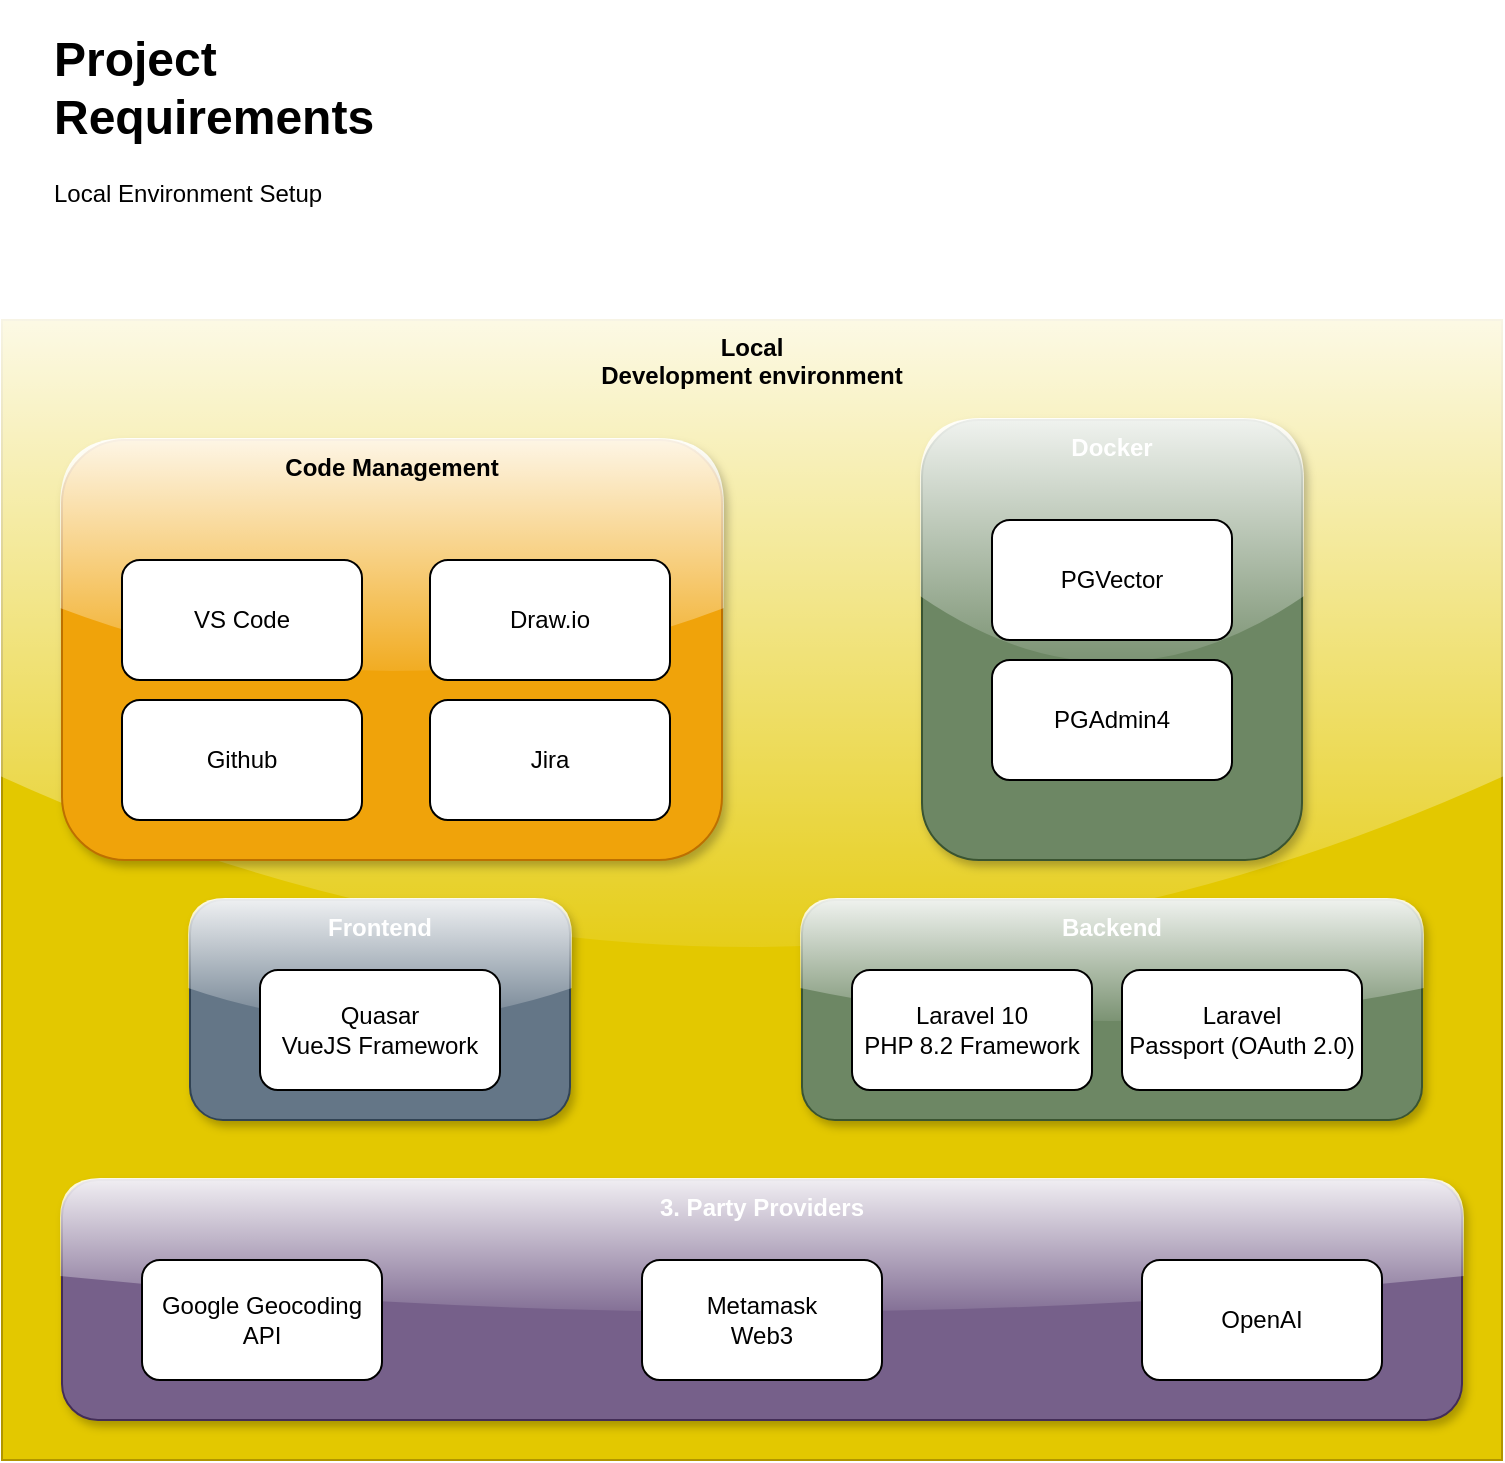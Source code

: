 <mxfile version="22.1.15" type="device" pages="4">
  <diagram id="FH8q9B2xCXycQiPsqi_r" name="Requirements">
    <mxGraphModel dx="2049" dy="1243" grid="1" gridSize="10" guides="1" tooltips="1" connect="1" arrows="1" fold="1" page="1" pageScale="1" pageWidth="827" pageHeight="1169" math="0" shadow="0">
      <root>
        <mxCell id="0" />
        <mxCell id="1" parent="0" />
        <mxCell id="bmIrtmyAlZym6uhsjd3K-1" value="Local&lt;br&gt;Development environment" style="rounded=0;whiteSpace=wrap;html=1;fontStyle=1;verticalAlign=top;fillColor=#e3c800;fontColor=#000000;strokeColor=#B09500;glass=1;" vertex="1" parent="1">
          <mxGeometry x="39" y="180" width="750" height="570" as="geometry" />
        </mxCell>
        <mxCell id="x_fH2iMenqRodoKAIqNX-1" value="Docker" style="rounded=1;whiteSpace=wrap;html=1;verticalAlign=top;fontStyle=1;fillColor=#6d8764;strokeColor=#3A5431;fontColor=#ffffff;glass=1;shadow=1;" vertex="1" parent="1">
          <mxGeometry x="499" y="230" width="190" height="220" as="geometry" />
        </mxCell>
        <mxCell id="x_fH2iMenqRodoKAIqNX-3" value="PGVector" style="rounded=1;whiteSpace=wrap;html=1;" vertex="1" parent="1">
          <mxGeometry x="534" y="280" width="120" height="60" as="geometry" />
        </mxCell>
        <mxCell id="x_fH2iMenqRodoKAIqNX-4" value="PGAdmin4" style="rounded=1;whiteSpace=wrap;html=1;" vertex="1" parent="1">
          <mxGeometry x="534" y="350" width="120" height="60" as="geometry" />
        </mxCell>
        <mxCell id="x_fH2iMenqRodoKAIqNX-6" value="Frontend" style="rounded=1;whiteSpace=wrap;html=1;verticalAlign=top;fontStyle=1;fillColor=#647687;fontColor=#ffffff;strokeColor=#314354;glass=1;shadow=1;" vertex="1" parent="1">
          <mxGeometry x="133" y="470" width="190" height="110" as="geometry" />
        </mxCell>
        <mxCell id="x_fH2iMenqRodoKAIqNX-5" value="Quasar&lt;br&gt;VueJS Framework" style="rounded=1;whiteSpace=wrap;html=1;" vertex="1" parent="1">
          <mxGeometry x="168" y="505" width="120" height="60" as="geometry" />
        </mxCell>
        <mxCell id="x_fH2iMenqRodoKAIqNX-8" value="Backend" style="rounded=1;whiteSpace=wrap;html=1;verticalAlign=top;fontStyle=1;fillColor=#6d8764;fontColor=#ffffff;strokeColor=#3A5431;glass=1;shadow=1;" vertex="1" parent="1">
          <mxGeometry x="439" y="470" width="310" height="110" as="geometry" />
        </mxCell>
        <mxCell id="x_fH2iMenqRodoKAIqNX-9" value="Laravel 10&lt;br&gt;PHP 8.2 Framework" style="rounded=1;whiteSpace=wrap;html=1;" vertex="1" parent="1">
          <mxGeometry x="464" y="505" width="120" height="60" as="geometry" />
        </mxCell>
        <mxCell id="x_fH2iMenqRodoKAIqNX-12" value="3. Party Providers" style="rounded=1;whiteSpace=wrap;html=1;verticalAlign=top;fontStyle=1;fillColor=#76608a;fontColor=#ffffff;strokeColor=#432D57;glass=1;shadow=1;" vertex="1" parent="1">
          <mxGeometry x="69" y="610" width="700" height="120" as="geometry" />
        </mxCell>
        <mxCell id="x_fH2iMenqRodoKAIqNX-13" value="Google Geocoding&lt;br&gt;API" style="rounded=1;whiteSpace=wrap;html=1;" vertex="1" parent="1">
          <mxGeometry x="109" y="650" width="120" height="60" as="geometry" />
        </mxCell>
        <mxCell id="x_fH2iMenqRodoKAIqNX-14" value="Metamask&lt;br&gt;Web3" style="rounded=1;whiteSpace=wrap;html=1;" vertex="1" parent="1">
          <mxGeometry x="359" y="650" width="120" height="60" as="geometry" />
        </mxCell>
        <mxCell id="x_fH2iMenqRodoKAIqNX-16" value="Laravel&lt;br&gt;Passport (OAuth 2.0)" style="rounded=1;whiteSpace=wrap;html=1;" vertex="1" parent="1">
          <mxGeometry x="599" y="505" width="120" height="60" as="geometry" />
        </mxCell>
        <mxCell id="x_fH2iMenqRodoKAIqNX-17" value="OpenAI" style="rounded=1;whiteSpace=wrap;html=1;" vertex="1" parent="1">
          <mxGeometry x="609" y="650" width="120" height="60" as="geometry" />
        </mxCell>
        <mxCell id="x_fH2iMenqRodoKAIqNX-18" value="&lt;h1&gt;Project Requirements&lt;/h1&gt;&lt;p&gt;Local Environment Setup&lt;/p&gt;" style="text;html=1;strokeColor=none;fillColor=none;spacing=5;spacingTop=-20;whiteSpace=wrap;overflow=hidden;rounded=0;" vertex="1" parent="1">
          <mxGeometry x="60" y="30" width="190" height="120" as="geometry" />
        </mxCell>
        <mxCell id="x_fH2iMenqRodoKAIqNX-20" value="Code Management" style="rounded=1;whiteSpace=wrap;html=1;verticalAlign=top;fontStyle=1;fillColor=#f0a30a;strokeColor=#BD7000;fontColor=#000000;glass=1;shadow=1;" vertex="1" parent="1">
          <mxGeometry x="69" y="240" width="330" height="210" as="geometry" />
        </mxCell>
        <mxCell id="bmIrtmyAlZym6uhsjd3K-2" value="VS Code" style="rounded=1;whiteSpace=wrap;html=1;" vertex="1" parent="1">
          <mxGeometry x="99" y="300" width="120" height="60" as="geometry" />
        </mxCell>
        <mxCell id="x_fH2iMenqRodoKAIqNX-2" value="Draw.io" style="rounded=1;whiteSpace=wrap;html=1;" vertex="1" parent="1">
          <mxGeometry x="253" y="300" width="120" height="60" as="geometry" />
        </mxCell>
        <mxCell id="x_fH2iMenqRodoKAIqNX-7" value="Github" style="rounded=1;whiteSpace=wrap;html=1;" vertex="1" parent="1">
          <mxGeometry x="99" y="370" width="120" height="60" as="geometry" />
        </mxCell>
        <mxCell id="x_fH2iMenqRodoKAIqNX-21" value="Jira" style="rounded=1;whiteSpace=wrap;html=1;" vertex="1" parent="1">
          <mxGeometry x="253" y="370" width="120" height="60" as="geometry" />
        </mxCell>
      </root>
    </mxGraphModel>
  </diagram>
  <diagram id="uf74gNaK_tdbqZ75V360" name="Projectapproach">
    <mxGraphModel dx="607" dy="2039" grid="1" gridSize="10" guides="1" tooltips="1" connect="1" arrows="1" fold="1" page="1" pageScale="1" pageWidth="827" pageHeight="1169" math="0" shadow="0">
      <root>
        <mxCell id="0" />
        <mxCell id="1" parent="0" />
        <mxCell id="Tg39WZ4YlEN6WYky15CH-23" style="edgeStyle=orthogonalEdgeStyle;rounded=0;orthogonalLoop=1;jettySize=auto;html=1;entryX=0.5;entryY=0;entryDx=0;entryDy=0;startArrow=classic;startFill=1;dashed=1;" parent="1" source="Tg39WZ4YlEN6WYky15CH-17" target="Tg39WZ4YlEN6WYky15CH-22" edge="1">
          <mxGeometry relative="1" as="geometry" />
        </mxCell>
        <mxCell id="Tg39WZ4YlEN6WYky15CH-26" value="RestAPI&lt;br&gt;Backend Request" style="edgeLabel;html=1;align=center;verticalAlign=middle;resizable=0;points=[];" parent="Tg39WZ4YlEN6WYky15CH-23" vertex="1" connectable="0">
          <mxGeometry x="-0.015" y="-2" relative="1" as="geometry">
            <mxPoint x="9" y="2" as="offset" />
          </mxGeometry>
        </mxCell>
        <mxCell id="Tg39WZ4YlEN6WYky15CH-17" value="&lt;b&gt;Backend&lt;/b&gt;&lt;br&gt;Serverside" style="rounded=1;whiteSpace=wrap;html=1;fillColor=#b0e3e6;strokeColor=#0e8088;glass=1;shadow=1;" parent="1" vertex="1">
          <mxGeometry x="1238" y="-750" width="390" height="320" as="geometry" />
        </mxCell>
        <mxCell id="Tg39WZ4YlEN6WYky15CH-15" value="&lt;h1&gt;Projectapproach&lt;/h1&gt;&lt;p&gt;We only work with RestAPI - Interfaces, for scalable Application development. We priorize Client-Side-Rendering over Server-Side-Rendering to provide better performance.&lt;/p&gt;" style="text;html=1;strokeColor=none;fillColor=none;spacing=5;spacingTop=-20;whiteSpace=wrap;overflow=hidden;rounded=0;" parent="1" vertex="1">
          <mxGeometry x="886" y="-760" width="240" height="150" as="geometry" />
        </mxCell>
        <mxCell id="Tg39WZ4YlEN6WYky15CH-19" style="edgeStyle=orthogonalEdgeStyle;rounded=0;orthogonalLoop=1;jettySize=auto;html=1;entryX=0.5;entryY=1;entryDx=0;entryDy=0;startArrow=classic;startFill=1;" parent="1" source="Tg39WZ4YlEN6WYky15CH-18" target="Tg39WZ4YlEN6WYky15CH-17" edge="1">
          <mxGeometry relative="1" as="geometry" />
        </mxCell>
        <mxCell id="Tg39WZ4YlEN6WYky15CH-20" value="RestAPI" style="edgeLabel;html=1;align=center;verticalAlign=middle;resizable=0;points=[];" parent="Tg39WZ4YlEN6WYky15CH-19" vertex="1" connectable="0">
          <mxGeometry x="0.005" y="1" relative="1" as="geometry">
            <mxPoint as="offset" />
          </mxGeometry>
        </mxCell>
        <mxCell id="Tg39WZ4YlEN6WYky15CH-24" style="edgeStyle=orthogonalEdgeStyle;rounded=0;orthogonalLoop=1;jettySize=auto;html=1;entryX=0.5;entryY=1;entryDx=0;entryDy=0;strokeColor=none;startArrow=classic;startFill=1;" parent="1" source="Tg39WZ4YlEN6WYky15CH-18" target="Tg39WZ4YlEN6WYky15CH-22" edge="1">
          <mxGeometry relative="1" as="geometry" />
        </mxCell>
        <mxCell id="Tg39WZ4YlEN6WYky15CH-25" style="edgeStyle=orthogonalEdgeStyle;rounded=0;orthogonalLoop=1;jettySize=auto;html=1;entryX=0.5;entryY=1;entryDx=0;entryDy=0;startArrow=classic;startFill=1;dashed=1;" parent="1" source="Tg39WZ4YlEN6WYky15CH-18" target="Tg39WZ4YlEN6WYky15CH-22" edge="1">
          <mxGeometry relative="1" as="geometry" />
        </mxCell>
        <mxCell id="Tg39WZ4YlEN6WYky15CH-27" value="RestAPI&lt;br&gt;Frontend Request" style="edgeLabel;html=1;align=center;verticalAlign=middle;resizable=0;points=[];" parent="Tg39WZ4YlEN6WYky15CH-25" vertex="1" connectable="0">
          <mxGeometry x="-0.004" y="-1" relative="1" as="geometry">
            <mxPoint as="offset" />
          </mxGeometry>
        </mxCell>
        <mxCell id="Tg39WZ4YlEN6WYky15CH-18" value="&lt;b&gt;Frontend&lt;/b&gt;&lt;br&gt;Clientside" style="rounded=1;whiteSpace=wrap;html=1;fillColor=#b1ddf0;strokeColor=#10739e;glass=1;shadow=1;" parent="1" vertex="1">
          <mxGeometry x="1238" y="-330" width="390" height="310" as="geometry" />
        </mxCell>
        <mxCell id="Tg39WZ4YlEN6WYky15CH-22" value="&lt;b&gt;3. Party Services&lt;/b&gt;" style="rounded=1;whiteSpace=wrap;html=1;fillColor=#bac8d3;strokeColor=#23445d;glass=1;shadow=1;" parent="1" vertex="1">
          <mxGeometry x="854" y="-440" width="325" height="125" as="geometry" />
        </mxCell>
        <mxCell id="tpW7jv3If9mDhkPlryUB-5" value="Backend&lt;br&gt;(MVC-Model, Middelware, Confic, etc.)" style="shape=step;perimeter=stepPerimeter;whiteSpace=wrap;html=1;fixedSize=1;rounded=1;shadow=1;fontStyle=1;fillColor=#b0e3e6;strokeColor=#0e8088;" parent="1" vertex="1">
          <mxGeometry x="905" y="-1000" width="350" height="80" as="geometry" />
        </mxCell>
        <mxCell id="tpW7jv3If9mDhkPlryUB-6" value="Frontend&lt;br&gt;(Accessmanagement, Responsehandling, Config, etc.)" style="shape=step;perimeter=stepPerimeter;whiteSpace=wrap;html=1;fixedSize=1;rounded=1;shadow=1;fontStyle=1;fillColor=#b1ddf0;strokeColor=#10739e;" parent="1" vertex="1">
          <mxGeometry x="1254" y="-1000" width="341" height="80" as="geometry" />
        </mxCell>
        <mxCell id="tpW7jv3If9mDhkPlryUB-7" value="Documentations" style="shape=step;perimeter=stepPerimeter;whiteSpace=wrap;html=1;fixedSize=1;rounded=1;shadow=1;sketch=1;curveFitting=1;jiggle=2;fontStyle=1;fillColor=#fad9d5;strokeColor=#ae4132;" parent="1" vertex="1">
          <mxGeometry x="905" y="-910" width="350" height="80" as="geometry" />
        </mxCell>
        <mxCell id="tpW7jv3If9mDhkPlryUB-8" value="Root-Folder" style="shape=step;perimeter=stepPerimeter;whiteSpace=wrap;html=1;fixedSize=1;rounded=1;shadow=1;fontStyle=1;fillColor=#d0cee2;strokeColor=#56517e;" parent="1" vertex="1">
          <mxGeometry x="905" y="-1070" width="690" height="60" as="geometry" />
        </mxCell>
        <mxCell id="tpW7jv3If9mDhkPlryUB-9" value="Rootfiles" style="shape=step;perimeter=stepPerimeter;whiteSpace=wrap;html=1;fixedSize=1;rounded=1;shadow=1;sketch=1;curveFitting=1;jiggle=2;fontStyle=1;fillColor=#fad7ac;strokeColor=#b46504;" parent="1" vertex="1">
          <mxGeometry x="1254" y="-910" width="341" height="80" as="geometry" />
        </mxCell>
        <mxCell id="tpW7jv3If9mDhkPlryUB-10" value="&lt;h1&gt;Git-Repo: Folderstructure&lt;/h1&gt;" style="text;html=1;strokeColor=none;fillColor=none;spacing=5;spacingTop=-20;whiteSpace=wrap;overflow=hidden;rounded=0;" parent="1" vertex="1">
          <mxGeometry x="885" y="-1140" width="360" height="50" as="geometry" />
        </mxCell>
        <mxCell id="tpW7jv3If9mDhkPlryUB-11" value="Accessmanagemenr" style="rounded=1;whiteSpace=wrap;html=1;verticalAlign=top;fillColor=none;sketch=1;curveFitting=1;jiggle=2;shadow=1;fontStyle=1" parent="1" vertex="1">
          <mxGeometry x="1268" y="-300" width="330" height="97.5" as="geometry" />
        </mxCell>
        <mxCell id="tpW7jv3If9mDhkPlryUB-2" value="Public" style="shape=step;perimeter=stepPerimeter;whiteSpace=wrap;html=1;fixedSize=1;" parent="1" vertex="1">
          <mxGeometry x="1287" y="-272.5" width="110" height="60" as="geometry" />
        </mxCell>
        <mxCell id="tpW7jv3If9mDhkPlryUB-3" value="User" style="shape=step;perimeter=stepPerimeter;whiteSpace=wrap;html=1;fixedSize=1;" parent="1" vertex="1">
          <mxGeometry x="1387" y="-272.5" width="110" height="60" as="geometry" />
        </mxCell>
        <mxCell id="tpW7jv3If9mDhkPlryUB-4" value="Admin" style="shape=step;perimeter=stepPerimeter;whiteSpace=wrap;html=1;fixedSize=1;" parent="1" vertex="1">
          <mxGeometry x="1487" y="-272.5" width="100" height="60" as="geometry" />
        </mxCell>
        <mxCell id="tpW7jv3If9mDhkPlryUB-12" value="Vue 3 / Quasar&lt;br style=&quot;border-color: var(--border-color); font-size: 13px;&quot;&gt;&lt;span style=&quot;font-size: 13px;&quot;&gt;Framework&lt;/span&gt;" style="shape=cube;whiteSpace=wrap;html=1;boundedLbl=1;backgroundOutline=1;darkOpacity=0.05;darkOpacity2=0.1;" parent="1" vertex="1">
          <mxGeometry x="1373" y="-120" width="120" height="80" as="geometry" />
        </mxCell>
        <mxCell id="tpW7jv3If9mDhkPlryUB-17" value="Accessmanagemenr" style="rounded=1;whiteSpace=wrap;html=1;verticalAlign=top;fillColor=none;sketch=1;curveFitting=1;jiggle=2;shadow=1;fontStyle=1" parent="1" vertex="1">
          <mxGeometry x="1268" y="-550" width="330" height="97.5" as="geometry" />
        </mxCell>
        <mxCell id="tpW7jv3If9mDhkPlryUB-18" value="Public" style="shape=step;perimeter=stepPerimeter;whiteSpace=wrap;html=1;fixedSize=1;" parent="1" vertex="1">
          <mxGeometry x="1287" y="-522.5" width="110" height="60" as="geometry" />
        </mxCell>
        <mxCell id="tpW7jv3If9mDhkPlryUB-19" value="User" style="shape=step;perimeter=stepPerimeter;whiteSpace=wrap;html=1;fixedSize=1;" parent="1" vertex="1">
          <mxGeometry x="1387" y="-522.5" width="110" height="60" as="geometry" />
        </mxCell>
        <mxCell id="tpW7jv3If9mDhkPlryUB-20" value="Admin" style="shape=step;perimeter=stepPerimeter;whiteSpace=wrap;html=1;fixedSize=1;" parent="1" vertex="1">
          <mxGeometry x="1487" y="-522.5" width="100" height="60" as="geometry" />
        </mxCell>
        <mxCell id="tpW7jv3If9mDhkPlryUB-21" value="Laravel 10&lt;br style=&quot;border-color: var(--border-color); font-size: 13px;&quot;&gt;&lt;span style=&quot;font-size: 13px;&quot;&gt;(php 8.2)&lt;/span&gt;" style="shape=cube;whiteSpace=wrap;html=1;boundedLbl=1;backgroundOutline=1;darkOpacity=0.05;darkOpacity2=0.1;" parent="1" vertex="1">
          <mxGeometry x="1286.5" y="-705" width="120" height="80" as="geometry" />
        </mxCell>
        <mxCell id="tpW7jv3If9mDhkPlryUB-22" value="Database&lt;br style=&quot;border-color: var(--border-color); font-size: 13px;&quot;&gt;&lt;span style=&quot;font-size: 13px;&quot;&gt;PGVector&lt;/span&gt;" style="shape=cube;whiteSpace=wrap;html=1;boundedLbl=1;backgroundOutline=1;darkOpacity=0.05;darkOpacity2=0.1;" parent="1" vertex="1">
          <mxGeometry x="1477.5" y="-705" width="120" height="80" as="geometry" />
        </mxCell>
        <mxCell id="tpW7jv3If9mDhkPlryUB-23" style="edgeStyle=orthogonalEdgeStyle;rounded=0;orthogonalLoop=1;jettySize=auto;html=1;entryX=0;entryY=0;entryDx=0;entryDy=30;entryPerimeter=0;startArrow=classic;startFill=1;" parent="1" source="tpW7jv3If9mDhkPlryUB-21" target="tpW7jv3If9mDhkPlryUB-22" edge="1">
          <mxGeometry relative="1" as="geometry" />
        </mxCell>
      </root>
    </mxGraphModel>
  </diagram>
  <diagram name="Projectsetup" id="TGDNc4WADawrQPTaSJyK">
    <mxGraphModel dx="1434" dy="870" grid="1" gridSize="10" guides="1" tooltips="1" connect="1" arrows="1" fold="1" page="1" pageScale="1" pageWidth="827" pageHeight="1169" math="0" shadow="0">
      <root>
        <mxCell id="0" />
        <mxCell id="1" parent="0" />
        <mxCell id="7OKN_g6K1Okwr2jMo622-1" value="&lt;b&gt;Frontend - Vue / Quasar Framework&lt;/b&gt;" style="rounded=0;whiteSpace=wrap;html=1;verticalAlign=top;spacing=7;fillColor=#1ba1e2;strokeColor=#006EAF;fontColor=#ffffff;connectable=0;" parent="1" vertex="1">
          <mxGeometry x="240" y="210" width="700" height="900" as="geometry" />
        </mxCell>
        <mxCell id="0wEEUMUTr-7TU5VQjdjk-16" value="&lt;b&gt;Global Modules&lt;/b&gt;" style="rounded=1;whiteSpace=wrap;html=1;verticalAlign=top;spacing=10;connectable=1;sketch=1;curveFitting=1;jiggle=2;shadow=1;glass=1;fillColor=none;" parent="1" vertex="1">
          <mxGeometry x="273" y="930" width="610" height="160" as="geometry" />
        </mxCell>
        <mxCell id="0wEEUMUTr-7TU5VQjdjk-3" value="&lt;b&gt;Router&lt;/b&gt;" style="rounded=1;whiteSpace=wrap;html=1;verticalAlign=top;spacing=10;sketch=1;curveFitting=1;jiggle=2;shadow=1;glass=1;" parent="1" vertex="1">
          <mxGeometry x="283.25" y="270" width="610" height="45" as="geometry" />
        </mxCell>
        <mxCell id="pFFISRBgjYQDNrQd0_nO-4" value="&lt;h1&gt;Projectsetup&lt;/h1&gt;" style="text;html=1;strokeColor=none;fillColor=none;spacing=5;spacingTop=-20;whiteSpace=wrap;overflow=hidden;rounded=0;" parent="1" vertex="1">
          <mxGeometry x="80" y="100" width="240" height="120" as="geometry" />
        </mxCell>
        <mxCell id="7OKN_g6K1Okwr2jMo622-2" value="&lt;b&gt;Backend - Laravel 10 Framework&lt;br&gt;&lt;/b&gt;" style="rounded=0;whiteSpace=wrap;html=1;verticalAlign=top;spacing=7;fillColor=#0050ef;strokeColor=#001DBC;fontColor=#ffffff;connectable=0;" parent="1" vertex="1">
          <mxGeometry x="1250" y="210" width="970" height="840" as="geometry" />
        </mxCell>
        <mxCell id="7OKN_g6K1Okwr2jMo622-9" value="&lt;b&gt;Backend - Laravel 10&lt;/b&gt;" style="rounded=1;whiteSpace=wrap;html=1;verticalAlign=top;spacing=10;glass=1;sketch=1;curveFitting=1;jiggle=2;shadow=1;" parent="1" vertex="1">
          <mxGeometry x="1500" y="375" width="520" height="295" as="geometry" />
        </mxCell>
        <mxCell id="7OKN_g6K1Okwr2jMo622-11" value="&lt;b&gt;RestAPI&lt;/b&gt;" style="rounded=1;whiteSpace=wrap;html=1;verticalAlign=top;spacing=10;gradientColor=none;glass=1;sketch=1;curveFitting=1;jiggle=2;shadow=1;" parent="1" vertex="1">
          <mxGeometry x="1228.53" y="332.5" width="135.3" height="380" as="geometry" />
        </mxCell>
        <mxCell id="7OKN_g6K1Okwr2jMo622-13" value="Middleware" style="aspect=fixed;perimeter=ellipsePerimeter;html=1;align=center;shadow=0;dashed=0;spacingTop=3;image;image=img/lib/active_directory/key.svg;fontStyle=0" parent="1" vertex="1">
          <mxGeometry x="1265.77" y="420" width="60.81" height="45" as="geometry" />
        </mxCell>
        <mxCell id="7OKN_g6K1Okwr2jMo622-14" style="edgeStyle=orthogonalEdgeStyle;rounded=0;orthogonalLoop=1;jettySize=auto;html=1;entryX=0;entryY=0.25;entryDx=0;entryDy=0;startArrow=none;startFill=0;strokeWidth=3;fontSize=20;exitX=1;exitY=0.25;exitDx=0;exitDy=0;dashed=1;" parent="1" source="7OKN_g6K1Okwr2jMo622-18" target="7OKN_g6K1Okwr2jMo622-11" edge="1">
          <mxGeometry relative="1" as="geometry">
            <mxPoint x="890" y="520" as="sourcePoint" />
          </mxGeometry>
        </mxCell>
        <mxCell id="7OKN_g6K1Okwr2jMo622-17" value="Email Services" style="aspect=fixed;perimeter=ellipsePerimeter;html=1;align=center;shadow=0;dashed=0;spacingTop=3;image;image=img/lib/active_directory/printer.svg;fontSize=14;fontColor=#000000;" parent="1" vertex="1">
          <mxGeometry x="2030" y="250" width="95.45" height="63" as="geometry" />
        </mxCell>
        <mxCell id="7OKN_g6K1Okwr2jMo622-18" value="&lt;b&gt;Userinterface&lt;/b&gt;" style="rounded=1;whiteSpace=wrap;html=1;verticalAlign=top;spacing=10;connectable=1;sketch=1;curveFitting=1;jiggle=2;shadow=1;glass=1;" parent="1" vertex="1">
          <mxGeometry x="285" y="395" width="610" height="250" as="geometry" />
        </mxCell>
        <mxCell id="7OKN_g6K1Okwr2jMo622-19" value="Request&lt;br&gt;&lt;span style=&quot;font-size: 12px;&quot;&gt;Get, Post, Put, Delete&lt;/span&gt;" style="shape=internalStorage;whiteSpace=wrap;html=1;backgroundOutline=1;fontSize=17;align=left;verticalAlign=top;spacingTop=20;spacingLeft=25;fillColor=#b1ddf0;strokeColor=#10739e;rounded=1;glass=1;sketch=1;curveFitting=1;jiggle=2;shadow=1;" parent="1" vertex="1">
          <mxGeometry x="1010" y="315" width="160" height="80" as="geometry" />
        </mxCell>
        <mxCell id="7OKN_g6K1Okwr2jMo622-20" value="Response&lt;br&gt;&lt;font style=&quot;font-size: 12px&quot;&gt;JSON&lt;/font&gt;" style="shape=internalStorage;whiteSpace=wrap;html=1;backgroundOutline=1;fontSize=17;align=left;verticalAlign=top;spacingTop=20;spacingLeft=25;fillColor=#b1ddf0;strokeColor=#10739e;rounded=1;glass=1;sketch=1;curveFitting=1;jiggle=2;shadow=1;" parent="1" vertex="1">
          <mxGeometry x="1020" y="645" width="150" height="80" as="geometry" />
        </mxCell>
        <mxCell id="7OKN_g6K1Okwr2jMo622-21" style="edgeStyle=orthogonalEdgeStyle;rounded=0;orthogonalLoop=1;jettySize=auto;html=1;startArrow=none;startFill=0;strokeWidth=3;fontSize=20;exitX=0;exitY=0.75;exitDx=0;exitDy=0;entryX=1;entryY=0.75;entryDx=0;entryDy=0;dashed=1;" parent="1" source="7OKN_g6K1Okwr2jMo622-11" target="7OKN_g6K1Okwr2jMo622-18" edge="1">
          <mxGeometry relative="1" as="geometry">
            <mxPoint x="950.0" y="410" as="sourcePoint" />
            <mxPoint x="900" y="590" as="targetPoint" />
          </mxGeometry>
        </mxCell>
        <mxCell id="7OKN_g6K1Okwr2jMo622-25" value="userAccess" style="aspect=fixed;perimeter=ellipsePerimeter;html=1;align=center;shadow=0;dashed=0;spacingTop=3;image;image=img/lib/active_directory/database_cube.svg;fontSize=14;fontStyle=0" parent="1" vertex="1">
          <mxGeometry x="693.5" y="250" width="76.5" height="85" as="geometry" />
        </mxCell>
        <mxCell id="7OKN_g6K1Okwr2jMo622-26" value="API-Calls" style="aspect=fixed;perimeter=ellipsePerimeter;html=1;align=center;shadow=0;dashed=0;spacingTop=3;image;image=img/lib/active_directory/database_cube.svg;fontSize=14;" parent="1" vertex="1">
          <mxGeometry x="750" y="432.5" width="76.5" height="85" as="geometry" />
        </mxCell>
        <mxCell id="0wEEUMUTr-7TU5VQjdjk-2" value="" style="shape=flexArrow;endArrow=classic;html=1;rounded=0;fillColor=#dae8fc;gradientColor=#7ea6e0;strokeColor=#6c8ebf;startArrow=block;" parent="1" edge="1">
          <mxGeometry width="50" height="50" relative="1" as="geometry">
            <mxPoint x="500" y="478" as="sourcePoint" />
            <mxPoint x="720" y="478" as="targetPoint" />
          </mxGeometry>
        </mxCell>
        <mxCell id="0wEEUMUTr-7TU5VQjdjk-4" style="edgeStyle=orthogonalEdgeStyle;rounded=0;orthogonalLoop=1;jettySize=auto;html=1;startArrow=none;startFill=0;strokeColor=#FFFFFF;strokeWidth=5;" parent="1" edge="1">
          <mxGeometry relative="1" as="geometry">
            <mxPoint x="589.5" y="375" as="targetPoint" />
            <mxPoint x="589.5" y="335" as="sourcePoint" />
          </mxGeometry>
        </mxCell>
        <mxCell id="0wEEUMUTr-7TU5VQjdjk-6" value="responseHandling" style="aspect=fixed;perimeter=ellipsePerimeter;html=1;align=center;shadow=0;dashed=0;spacingTop=3;image;image=img/lib/active_directory/database_cube.svg;fontSize=14;" parent="1" vertex="1">
          <mxGeometry x="580" y="508" width="76.5" height="85" as="geometry" />
        </mxCell>
        <mxCell id="7OKN_g6K1Okwr2jMo622-16" value="VUE-Pages" style="aspect=fixed;perimeter=ellipsePerimeter;html=1;align=center;shadow=0;dashed=0;spacingTop=3;image;image=img/lib/active_directory/tablet_pc.svg;fontSize=15;" parent="1" vertex="1">
          <mxGeometry x="360" y="415" width="87.6" height="120" as="geometry" />
        </mxCell>
        <mxCell id="0wEEUMUTr-7TU5VQjdjk-7" value="&lt;span style=&quot;background-color: rgb(255, 255, 255);&quot;&gt;Pinia Store&lt;/span&gt;" style="outlineConnect=0;dashed=0;verticalLabelPosition=bottom;verticalAlign=top;align=center;html=1;shape=mxgraph.aws3.bucket_with_objects;fillColor=#dae8fc;strokeColor=#6c8ebf;gradientColor=#7ea6e0;shadow=1;" parent="1" vertex="1">
          <mxGeometry x="743" y="819" width="72" height="71" as="geometry" />
        </mxCell>
        <mxCell id="0wEEUMUTr-7TU5VQjdjk-8" value="&lt;span style=&quot;background-color: rgb(255, 255, 255);&quot;&gt;Cookie-Consent&lt;/span&gt;" style="outlineConnect=0;dashed=0;verticalLabelPosition=bottom;verticalAlign=top;align=center;html=1;shape=mxgraph.aws3.bucket_with_objects;fillColor=#dae8fc;strokeColor=#6c8ebf;gradientColor=#7ea6e0;shadow=1;" parent="1" vertex="1">
          <mxGeometry x="542" y="980" width="72" height="71" as="geometry" />
        </mxCell>
        <mxCell id="0wEEUMUTr-7TU5VQjdjk-9" value="&lt;span style=&quot;background-color: rgb(255, 255, 255);&quot;&gt;Quasar Boot&lt;/span&gt;" style="outlineConnect=0;dashed=0;verticalLabelPosition=bottom;verticalAlign=top;align=center;html=1;shape=mxgraph.aws3.bucket_with_objects;fillColor=#dae8fc;strokeColor=#6c8ebf;gradientColor=#7ea6e0;shadow=1;" parent="1" vertex="1">
          <mxGeometry x="617.25" y="819" width="72" height="71" as="geometry" />
        </mxCell>
        <mxCell id="0wEEUMUTr-7TU5VQjdjk-10" value="&lt;span style=&quot;background-color: rgb(255, 255, 255);&quot;&gt;Globals&lt;/span&gt;" style="outlineConnect=0;dashed=0;verticalLabelPosition=bottom;verticalAlign=top;align=center;html=1;shape=mxgraph.aws3.bucket_with_objects;fillColor=#dae8fc;strokeColor=#6c8ebf;gradientColor=#7ea6e0;shadow=1;" parent="1" vertex="1">
          <mxGeometry x="739" y="980" width="72" height="71" as="geometry" />
        </mxCell>
        <mxCell id="0wEEUMUTr-7TU5VQjdjk-11" value="&lt;span style=&quot;background-color: rgb(255, 255, 255);&quot;&gt;Layout / Components&lt;/span&gt;" style="outlineConnect=0;dashed=0;verticalLabelPosition=bottom;verticalAlign=top;align=center;html=1;shape=mxgraph.aws3.bucket_with_objects;fillColor=#dae8fc;strokeColor=#6c8ebf;gradientColor=#7ea6e0;shadow=1;" parent="1" vertex="1">
          <mxGeometry x="437" y="700" width="72" height="71" as="geometry" />
        </mxCell>
        <mxCell id="0wEEUMUTr-7TU5VQjdjk-12" value="&lt;span style=&quot;background-color: rgb(255, 255, 255);&quot;&gt;APIs&lt;/span&gt;" style="outlineConnect=0;dashed=0;verticalLabelPosition=bottom;verticalAlign=top;align=center;html=1;shape=mxgraph.aws3.bucket_with_objects;fillColor=#dae8fc;strokeColor=#6c8ebf;gradientColor=#7ea6e0;shadow=1;" parent="1" vertex="1">
          <mxGeometry x="554" y="700" width="72" height="71" as="geometry" />
        </mxCell>
        <mxCell id="0wEEUMUTr-7TU5VQjdjk-13" value="&lt;span style=&quot;background-color: rgb(255, 255, 255);&quot;&gt;Responsehandling&lt;/span&gt;" style="outlineConnect=0;dashed=0;verticalLabelPosition=bottom;verticalAlign=top;align=center;html=1;shape=mxgraph.aws3.bucket_with_objects;fillColor=#dae8fc;strokeColor=#6c8ebf;gradientColor=#7ea6e0;shadow=1;" parent="1" vertex="1">
          <mxGeometry x="351" y="980" width="72" height="71" as="geometry" />
        </mxCell>
        <mxCell id="0wEEUMUTr-7TU5VQjdjk-14" value="&lt;span style=&quot;background-color: rgb(255, 255, 255);&quot;&gt;Root-Files&lt;/span&gt;" style="outlineConnect=0;dashed=0;verticalLabelPosition=bottom;verticalAlign=top;align=center;html=1;shape=mxgraph.aws3.bucket_with_objects;fillColor=#dae8fc;strokeColor=#6c8ebf;gradientColor=#7ea6e0;shadow=1;" parent="1" vertex="1">
          <mxGeometry x="365" y="815.5" width="72" height="71" as="geometry" />
        </mxCell>
        <mxCell id="0wEEUMUTr-7TU5VQjdjk-15" value="&lt;span style=&quot;background-color: rgb(255, 255, 255);&quot;&gt;Pages&lt;/span&gt;" style="outlineConnect=0;dashed=0;verticalLabelPosition=bottom;verticalAlign=top;align=center;html=1;shape=mxgraph.aws3.bucket_with_objects;fillColor=#dae8fc;strokeColor=#6c8ebf;gradientColor=#7ea6e0;shadow=1;" parent="1" vertex="1">
          <mxGeometry x="678" y="700" width="72" height="71" as="geometry" />
        </mxCell>
        <mxCell id="0wEEUMUTr-7TU5VQjdjk-17" value="Controller" style="aspect=fixed;perimeter=ellipsePerimeter;html=1;align=center;shadow=0;dashed=0;spacingTop=3;image;image=img/lib/active_directory/database_cube.svg;fontSize=14;" parent="1" vertex="1">
          <mxGeometry x="1540" y="456.75" width="76.5" height="85" as="geometry" />
        </mxCell>
        <mxCell id="0wEEUMUTr-7TU5VQjdjk-18" value="" style="shape=flexArrow;endArrow=classic;html=1;rounded=0;fillColor=#dae8fc;gradientColor=#7ea6e0;strokeColor=#6c8ebf;startArrow=block;" parent="1" edge="1">
          <mxGeometry width="50" height="50" relative="1" as="geometry">
            <mxPoint x="1630" y="498.66" as="sourcePoint" />
            <mxPoint x="1850" y="498.66" as="targetPoint" />
          </mxGeometry>
        </mxCell>
        <mxCell id="0wEEUMUTr-7TU5VQjdjk-19" style="edgeStyle=orthogonalEdgeStyle;rounded=0;orthogonalLoop=1;jettySize=auto;html=1;startArrow=classic;startFill=1;strokeColor=#FFFFFF;strokeWidth=5;" parent="1" edge="1">
          <mxGeometry relative="1" as="geometry">
            <mxPoint x="1480" y="522" as="targetPoint" />
            <mxPoint x="1380" y="522" as="sourcePoint" />
            <Array as="points">
              <mxPoint x="1420" y="522" />
              <mxPoint x="1420" y="522" />
            </Array>
          </mxGeometry>
        </mxCell>
        <mxCell id="7OKN_g6K1Okwr2jMo622-5" value="Model" style="aspect=fixed;perimeter=ellipsePerimeter;html=1;align=center;shadow=0;dashed=0;spacingTop=3;image;image=img/lib/active_directory/databases.svg;" parent="1" vertex="1">
          <mxGeometry x="1870" y="449.25" width="102.04" height="100" as="geometry" />
        </mxCell>
        <mxCell id="0wEEUMUTr-7TU5VQjdjk-22" value="&lt;span style=&quot;background-color: rgb(255, 255, 255);&quot;&gt;Config&lt;br&gt;(Cors, Session, Mail, &lt;br&gt;filesystem, etc.)&amp;nbsp;&lt;br&gt;&lt;/span&gt;" style="outlineConnect=0;dashed=0;verticalLabelPosition=bottom;verticalAlign=top;align=center;html=1;shape=mxgraph.aws3.bucket_with_objects;fillColor=#dae8fc;strokeColor=#6c8ebf;gradientColor=#7ea6e0;shadow=1;" parent="1" vertex="1">
          <mxGeometry x="1468" y="890" width="72" height="71" as="geometry" />
        </mxCell>
        <mxCell id="0wEEUMUTr-7TU5VQjdjk-23" value="&lt;span style=&quot;background-color: rgb(255, 255, 255);&quot;&gt;Middelware&lt;br&gt;+ Kernel&lt;br&gt;&lt;/span&gt;" style="outlineConnect=0;dashed=0;verticalLabelPosition=bottom;verticalAlign=top;align=center;html=1;shape=mxgraph.aws3.bucket_with_objects;fillColor=#dae8fc;strokeColor=#6c8ebf;gradientColor=#7ea6e0;shadow=1;" parent="1" vertex="1">
          <mxGeometry x="2020" y="744.5" width="72" height="71" as="geometry" />
        </mxCell>
        <mxCell id="0wEEUMUTr-7TU5VQjdjk-25" value="&lt;span style=&quot;background-color: rgb(255, 255, 255);&quot;&gt;Database&lt;/span&gt;" style="outlineConnect=0;dashed=0;verticalLabelPosition=bottom;verticalAlign=top;align=center;html=1;shape=mxgraph.aws3.bucket_with_objects;fillColor=#dae8fc;strokeColor=#6c8ebf;gradientColor=#7ea6e0;shadow=1;" parent="1" vertex="1">
          <mxGeometry x="1611" y="890" width="72" height="71" as="geometry" />
        </mxCell>
        <mxCell id="0wEEUMUTr-7TU5VQjdjk-27" value="&lt;span style=&quot;background-color: rgb(255, 255, 255);&quot;&gt;Ressource/Views&lt;/span&gt;" style="outlineConnect=0;dashed=0;verticalLabelPosition=bottom;verticalAlign=top;align=center;html=1;shape=mxgraph.aws3.bucket_with_objects;fillColor=#dae8fc;strokeColor=#6c8ebf;gradientColor=#7ea6e0;shadow=1;" parent="1" vertex="1">
          <mxGeometry x="1760" y="890" width="72" height="71" as="geometry" />
        </mxCell>
        <mxCell id="0wEEUMUTr-7TU5VQjdjk-30" value="&lt;b&gt;App&lt;/b&gt;" style="rounded=1;whiteSpace=wrap;html=1;verticalAlign=top;spacing=10;connectable=1;sketch=1;curveFitting=1;jiggle=2;shadow=1;glass=1;fillColor=none;fontColor=#FFFFFF;strokeColor=#FFFFFF;" parent="1" vertex="1">
          <mxGeometry x="1405.45" y="700" width="720" height="160" as="geometry" />
        </mxCell>
        <mxCell id="0wEEUMUTr-7TU5VQjdjk-20" value="&lt;span style=&quot;background-color: rgb(255, 255, 255);&quot;&gt;Controllers&lt;/span&gt;" style="outlineConnect=0;dashed=0;verticalLabelPosition=bottom;verticalAlign=top;align=center;html=1;shape=mxgraph.aws3.bucket_with_objects;fillColor=#dae8fc;strokeColor=#6c8ebf;gradientColor=#7ea6e0;shadow=1;" parent="1" vertex="1">
          <mxGeometry x="1438.32" y="744.5" width="72" height="71" as="geometry" />
        </mxCell>
        <mxCell id="0wEEUMUTr-7TU5VQjdjk-24" value="&lt;span style=&quot;background-color: rgb(255, 255, 255);&quot;&gt;Collections&lt;/span&gt;" style="outlineConnect=0;dashed=0;verticalLabelPosition=bottom;verticalAlign=top;align=center;html=1;shape=mxgraph.aws3.bucket_with_objects;fillColor=#dae8fc;strokeColor=#6c8ebf;gradientColor=#7ea6e0;shadow=1;" parent="1" vertex="1">
          <mxGeometry x="1557.32" y="744.5" width="72" height="71" as="geometry" />
        </mxCell>
        <mxCell id="0wEEUMUTr-7TU5VQjdjk-26" value="&lt;span style=&quot;background-color: rgb(255, 255, 255);&quot;&gt;Models&lt;/span&gt;" style="outlineConnect=0;dashed=0;verticalLabelPosition=bottom;verticalAlign=top;align=center;html=1;shape=mxgraph.aws3.bucket_with_objects;fillColor=#dae8fc;strokeColor=#6c8ebf;gradientColor=#7ea6e0;shadow=1;" parent="1" vertex="1">
          <mxGeometry x="1671.34" y="744.5" width="72" height="71" as="geometry" />
        </mxCell>
        <mxCell id="0wEEUMUTr-7TU5VQjdjk-28" value="&lt;span style=&quot;background-color: rgb(255, 255, 255);&quot;&gt;Modules&lt;/span&gt;" style="outlineConnect=0;dashed=0;verticalLabelPosition=bottom;verticalAlign=top;align=center;html=1;shape=mxgraph.aws3.bucket_with_objects;fillColor=#dae8fc;strokeColor=#6c8ebf;gradientColor=#7ea6e0;shadow=1;" parent="1" vertex="1">
          <mxGeometry x="1788.32" y="744.5" width="72" height="71" as="geometry" />
        </mxCell>
        <mxCell id="0wEEUMUTr-7TU5VQjdjk-29" value="&lt;span style=&quot;background-color: rgb(255, 255, 255);&quot;&gt;Providers&lt;/span&gt;" style="outlineConnect=0;dashed=0;verticalLabelPosition=bottom;verticalAlign=top;align=center;html=1;shape=mxgraph.aws3.bucket_with_objects;fillColor=#dae8fc;strokeColor=#6c8ebf;gradientColor=#7ea6e0;shadow=1;" parent="1" vertex="1">
          <mxGeometry x="1900.04" y="744.5" width="72" height="71" as="geometry" />
        </mxCell>
        <mxCell id="0wEEUMUTr-7TU5VQjdjk-31" value="&lt;span style=&quot;background-color: rgb(255, 255, 255);&quot;&gt;Routes&lt;/span&gt;" style="outlineConnect=0;dashed=0;verticalLabelPosition=bottom;verticalAlign=top;align=center;html=1;shape=mxgraph.aws3.bucket_with_objects;fillColor=#dae8fc;strokeColor=#6c8ebf;gradientColor=#7ea6e0;shadow=1;" parent="1" vertex="1">
          <mxGeometry x="1291.83" y="744.5" width="72" height="71" as="geometry" />
        </mxCell>
        <mxCell id="0wEEUMUTr-7TU5VQjdjk-32" value="Routes" style="aspect=fixed;perimeter=ellipsePerimeter;html=1;align=center;shadow=0;dashed=0;spacingTop=3;image;image=img/lib/active_directory/database_cube.svg;fontSize=14;" parent="1" vertex="1">
          <mxGeometry x="1257.93" y="530" width="76.5" height="85" as="geometry" />
        </mxCell>
        <mxCell id="0wEEUMUTr-7TU5VQjdjk-33" value="&lt;span style=&quot;background-color: rgb(255, 255, 255);&quot;&gt;Storage&lt;/span&gt;" style="outlineConnect=0;dashed=0;verticalLabelPosition=bottom;verticalAlign=top;align=center;html=1;shape=mxgraph.aws3.bucket_with_objects;fillColor=#dae8fc;strokeColor=#6c8ebf;gradientColor=#7ea6e0;shadow=1;" parent="1" vertex="1">
          <mxGeometry x="1890" y="890" width="72" height="71" as="geometry" />
        </mxCell>
        <mxCell id="0wEEUMUTr-7TU5VQjdjk-34" value="&lt;span style=&quot;background-color: rgb(255, 255, 255);&quot;&gt;Vendor&lt;/span&gt;" style="outlineConnect=0;dashed=0;verticalLabelPosition=bottom;verticalAlign=top;align=center;html=1;shape=mxgraph.aws3.bucket_with_objects;fillColor=#dae8fc;strokeColor=#6c8ebf;gradientColor=#7ea6e0;shadow=1;" parent="1" vertex="1">
          <mxGeometry x="2020" y="890" width="72" height="71" as="geometry" />
        </mxCell>
        <mxCell id="0wEEUMUTr-7TU5VQjdjk-35" value="&lt;span style=&quot;background-color: rgb(255, 255, 255);&quot;&gt;Node_Modules&lt;/span&gt;" style="outlineConnect=0;dashed=0;verticalLabelPosition=bottom;verticalAlign=top;align=center;html=1;shape=mxgraph.aws3.bucket_with_objects;fillColor=#dae8fc;strokeColor=#6c8ebf;gradientColor=#7ea6e0;shadow=1;" parent="1" vertex="1">
          <mxGeometry x="487" y="819" width="72" height="71" as="geometry" />
        </mxCell>
        <mxCell id="0wEEUMUTr-7TU5VQjdjk-36" value="Laravel Passport&lt;br&gt;OAUTH 2.0" style="aspect=fixed;perimeter=ellipsePerimeter;html=1;align=center;shadow=0;dashed=0;spacingTop=3;image;image=img/lib/active_directory/printer.svg;fontSize=14;fontColor=#000000;" parent="1" vertex="1">
          <mxGeometry x="2080" y="369.5" width="95.45" height="63" as="geometry" />
        </mxCell>
        <mxCell id="0wEEUMUTr-7TU5VQjdjk-37" value="&lt;span style=&quot;background-color: rgb(255, 255, 255);&quot;&gt;Root-Files&lt;/span&gt;" style="outlineConnect=0;dashed=0;verticalLabelPosition=bottom;verticalAlign=top;align=center;html=1;shape=mxgraph.aws3.bucket_with_objects;fillColor=#dae8fc;strokeColor=#6c8ebf;gradientColor=#7ea6e0;shadow=1;" parent="1" vertex="1">
          <mxGeometry x="1291.83" y="890" width="72" height="71" as="geometry" />
        </mxCell>
      </root>
    </mxGraphModel>
  </diagram>
  <diagram id="YheogXEx36wZbvqClVlt" name="Featureoverview">
    <mxGraphModel dx="3585" dy="2175" grid="1" gridSize="10" guides="1" tooltips="1" connect="1" arrows="1" fold="1" page="1" pageScale="1" pageWidth="827" pageHeight="1169" math="0" shadow="0">
      <root>
        <mxCell id="0" />
        <mxCell id="1" parent="0" />
        <mxCell id="DpPwR0qHjqKyAQi7nj4E-1" value="Frontend - Public" style="rounded=1;whiteSpace=wrap;html=1;glass=1;sketch=1;curveFitting=1;jiggle=2;shadow=1;fillColor=#b1ddf0;strokeColor=#10739e;verticalAlign=top;" vertex="1" parent="1">
          <mxGeometry x="349" y="220" width="260" height="540" as="geometry" />
        </mxCell>
        <mxCell id="DpPwR0qHjqKyAQi7nj4E-2" value="Backend - Public" style="rounded=1;whiteSpace=wrap;html=1;glass=1;sketch=1;curveFitting=1;jiggle=2;shadow=1;fillColor=#b1ddf0;strokeColor=#10739e;verticalAlign=top;" vertex="1" parent="1">
          <mxGeometry x="1010" y="220" width="260" height="540" as="geometry" />
        </mxCell>
        <mxCell id="la3bAeUYlN7QmeUc5dbj-9" style="edgeStyle=orthogonalEdgeStyle;rounded=0;orthogonalLoop=1;jettySize=auto;html=1;entryX=0;entryY=0.5;entryDx=0;entryDy=0;startArrow=classic;startFill=1;" edge="1" parent="1" source="la3bAeUYlN7QmeUc5dbj-1" target="la3bAeUYlN7QmeUc5dbj-3">
          <mxGeometry relative="1" as="geometry" />
        </mxCell>
        <mxCell id="la3bAeUYlN7QmeUc5dbj-1" value="Landingpage" style="rounded=1;whiteSpace=wrap;html=1;" vertex="1" parent="1">
          <mxGeometry x="380" y="360" width="200" height="60" as="geometry" />
        </mxCell>
        <mxCell id="la3bAeUYlN7QmeUc5dbj-3" value="Analytics" style="rounded=1;whiteSpace=wrap;html=1;" vertex="1" parent="1">
          <mxGeometry x="1040" y="360" width="200" height="60" as="geometry" />
        </mxCell>
        <mxCell id="la3bAeUYlN7QmeUc5dbj-11" style="edgeStyle=orthogonalEdgeStyle;rounded=0;orthogonalLoop=1;jettySize=auto;html=1;entryX=0;entryY=0.5;entryDx=0;entryDy=0;startArrow=classic;startFill=1;" edge="1" parent="1" source="la3bAeUYlN7QmeUc5dbj-4" target="la3bAeUYlN7QmeUc5dbj-7">
          <mxGeometry relative="1" as="geometry" />
        </mxCell>
        <mxCell id="la3bAeUYlN7QmeUc5dbj-4" value="Authentication&lt;br&gt;Guest Pages" style="rounded=1;whiteSpace=wrap;html=1;" vertex="1" parent="1">
          <mxGeometry x="380" y="495" width="200" height="60" as="geometry" />
        </mxCell>
        <mxCell id="la3bAeUYlN7QmeUc5dbj-5" value="AUTH-Interfaces" style="swimlane;fontStyle=0;childLayout=stackLayout;horizontal=1;startSize=30;horizontalStack=0;resizeParent=1;resizeParentMax=0;resizeLast=0;collapsible=1;marginBottom=0;whiteSpace=wrap;html=1;" vertex="1" parent="1">
          <mxGeometry x="730" y="440" width="140" height="210" as="geometry" />
        </mxCell>
        <mxCell id="la3bAeUYlN7QmeUc5dbj-6" value="Login + Auth" style="text;strokeColor=none;fillColor=none;align=left;verticalAlign=middle;spacingLeft=4;spacingRight=4;overflow=hidden;points=[[0,0.5],[1,0.5]];portConstraint=eastwest;rotatable=0;whiteSpace=wrap;html=1;" vertex="1" parent="la3bAeUYlN7QmeUc5dbj-5">
          <mxGeometry y="30" width="140" height="30" as="geometry" />
        </mxCell>
        <mxCell id="la3bAeUYlN7QmeUc5dbj-7" value="Create Account + Email Verification" style="text;strokeColor=none;fillColor=none;align=left;verticalAlign=middle;spacingLeft=4;spacingRight=4;overflow=hidden;points=[[0,0.5],[1,0.5]];portConstraint=eastwest;rotatable=0;whiteSpace=wrap;html=1;" vertex="1" parent="la3bAeUYlN7QmeUc5dbj-5">
          <mxGeometry y="60" width="140" height="50" as="geometry" />
        </mxCell>
        <mxCell id="la3bAeUYlN7QmeUc5dbj-12" value="Reset Password" style="text;strokeColor=none;fillColor=none;align=left;verticalAlign=middle;spacingLeft=4;spacingRight=4;overflow=hidden;points=[[0,0.5],[1,0.5]];portConstraint=eastwest;rotatable=0;whiteSpace=wrap;html=1;" vertex="1" parent="la3bAeUYlN7QmeUc5dbj-5">
          <mxGeometry y="110" width="140" height="50" as="geometry" />
        </mxCell>
        <mxCell id="uhp67rkTcziEV9_JEABM-17" value="Transfer Account" style="text;strokeColor=none;fillColor=none;align=left;verticalAlign=middle;spacingLeft=4;spacingRight=4;overflow=hidden;points=[[0,0.5],[1,0.5]];portConstraint=eastwest;rotatable=0;whiteSpace=wrap;html=1;" vertex="1" parent="la3bAeUYlN7QmeUc5dbj-5">
          <mxGeometry y="160" width="140" height="50" as="geometry" />
        </mxCell>
        <mxCell id="la3bAeUYlN7QmeUc5dbj-13" value="Guest - Pages" style="rounded=1;whiteSpace=wrap;html=1;" vertex="1" parent="1">
          <mxGeometry x="380" y="280" width="200" height="60" as="geometry" />
        </mxCell>
        <mxCell id="la3bAeUYlN7QmeUc5dbj-14" value="Authentication &lt;br&gt;Controllers" style="rounded=1;whiteSpace=wrap;html=1;" vertex="1" parent="1">
          <mxGeometry x="1040" y="495" width="200" height="60" as="geometry" />
        </mxCell>
        <mxCell id="uhp67rkTcziEV9_JEABM-1" style="edgeStyle=orthogonalEdgeStyle;rounded=0;orthogonalLoop=1;jettySize=auto;html=1;entryX=0;entryY=0.5;entryDx=0;entryDy=0;startArrow=classic;startFill=1;" edge="1" parent="1" source="la3bAeUYlN7QmeUc5dbj-7" target="la3bAeUYlN7QmeUc5dbj-14">
          <mxGeometry relative="1" as="geometry" />
        </mxCell>
        <mxCell id="uhp67rkTcziEV9_JEABM-3" value="Frontend - User" style="rounded=1;whiteSpace=wrap;html=1;glass=1;sketch=1;curveFitting=1;jiggle=2;shadow=1;fillColor=#b1ddf0;strokeColor=#10739e;verticalAlign=top;" vertex="1" parent="1">
          <mxGeometry x="350" y="800" width="260" height="540" as="geometry" />
        </mxCell>
        <mxCell id="uhp67rkTcziEV9_JEABM-4" value="Backend - User" style="rounded=1;whiteSpace=wrap;html=1;glass=1;sketch=1;curveFitting=1;jiggle=2;shadow=1;fillColor=#b1ddf0;strokeColor=#10739e;verticalAlign=top;" vertex="1" parent="1">
          <mxGeometry x="1010" y="800" width="260" height="540" as="geometry" />
        </mxCell>
        <mxCell id="uhp67rkTcziEV9_JEABM-5" value="HTML Header&lt;br style=&quot;border-color: var(--border-color);&quot;&gt;Bearer Token" style="shape=cube;whiteSpace=wrap;html=1;boundedLbl=1;backgroundOutline=1;darkOpacity=0.05;darkOpacity2=0.1;fillColor=#fad7ac;strokeColor=#b46504;shadow=1;" vertex="1" parent="1">
          <mxGeometry x="200" y="840" width="120" height="80" as="geometry" />
        </mxCell>
        <mxCell id="uhp67rkTcziEV9_JEABM-6" style="edgeStyle=orthogonalEdgeStyle;rounded=0;orthogonalLoop=1;jettySize=auto;html=1;entryX=0;entryY=0.5;entryDx=0;entryDy=0;startArrow=classic;startFill=1;" edge="1" parent="1" source="uhp67rkTcziEV9_JEABM-7">
          <mxGeometry relative="1" as="geometry">
            <mxPoint x="740" y="980" as="targetPoint" />
          </mxGeometry>
        </mxCell>
        <mxCell id="uhp67rkTcziEV9_JEABM-7" value="AUTH: Usermanagement" style="rounded=1;whiteSpace=wrap;html=1;" vertex="1" parent="1">
          <mxGeometry x="390" y="950" width="200" height="60" as="geometry" />
        </mxCell>
        <mxCell id="uhp67rkTcziEV9_JEABM-8" value="AUTH-Interfaces" style="swimlane;fontStyle=0;childLayout=stackLayout;horizontal=1;startSize=30;horizontalStack=0;resizeParent=1;resizeParentMax=0;resizeLast=0;collapsible=1;marginBottom=0;whiteSpace=wrap;html=1;" vertex="1" parent="1">
          <mxGeometry x="740" y="920" width="140" height="120" as="geometry" />
        </mxCell>
        <mxCell id="uhp67rkTcziEV9_JEABM-9" value="Logout" style="text;strokeColor=none;fillColor=none;align=left;verticalAlign=middle;spacingLeft=4;spacingRight=4;overflow=hidden;points=[[0,0.5],[1,0.5]];portConstraint=eastwest;rotatable=0;whiteSpace=wrap;html=1;" vertex="1" parent="uhp67rkTcziEV9_JEABM-8">
          <mxGeometry y="30" width="140" height="30" as="geometry" />
        </mxCell>
        <mxCell id="uhp67rkTcziEV9_JEABM-12" value="User Account Management + Transfer Account Request" style="text;strokeColor=none;fillColor=none;align=left;verticalAlign=middle;spacingLeft=4;spacingRight=4;overflow=hidden;points=[[0,0.5],[1,0.5]];portConstraint=eastwest;rotatable=0;whiteSpace=wrap;html=1;" vertex="1" parent="uhp67rkTcziEV9_JEABM-8">
          <mxGeometry y="60" width="140" height="60" as="geometry" />
        </mxCell>
        <mxCell id="uhp67rkTcziEV9_JEABM-13" value="Authentication&lt;br style=&quot;border-color: var(--border-color);&quot;&gt;Controllers" style="rounded=1;whiteSpace=wrap;html=1;" vertex="1" parent="1">
          <mxGeometry x="1050" y="950" width="200" height="60" as="geometry" />
        </mxCell>
        <mxCell id="uhp67rkTcziEV9_JEABM-14" style="edgeStyle=orthogonalEdgeStyle;rounded=0;orthogonalLoop=1;jettySize=auto;html=1;entryX=0;entryY=0.5;entryDx=0;entryDy=0;startArrow=classic;startFill=1;" edge="1" parent="1" target="uhp67rkTcziEV9_JEABM-13">
          <mxGeometry relative="1" as="geometry">
            <mxPoint x="880" y="980" as="sourcePoint" />
          </mxGeometry>
        </mxCell>
        <mxCell id="uhp67rkTcziEV9_JEABM-16" value="Store Session set" style="shape=cube;whiteSpace=wrap;html=1;boundedLbl=1;backgroundOutline=1;darkOpacity=0.05;darkOpacity2=0.1;fillColor=#fad7ac;strokeColor=#b46504;shadow=1;" vertex="1" parent="1">
          <mxGeometry x="200" y="940" width="120" height="80" as="geometry" />
        </mxCell>
        <mxCell id="uhp67rkTcziEV9_JEABM-18" value="Auth by &lt;br&gt;Laravel Passport&lt;br&gt;(OAUTH 2.0)" style="shape=cube;whiteSpace=wrap;html=1;boundedLbl=1;backgroundOutline=1;darkOpacity=0.05;darkOpacity2=0.1;fillColor=#fad7ac;strokeColor=#b46504;shadow=1;" vertex="1" parent="1">
          <mxGeometry x="1300" y="820" width="140" height="80" as="geometry" />
        </mxCell>
        <mxCell id="JtyHSmNQWxDPbpXhl4il-1" value="&lt;h1&gt;Featureoverview&lt;/h1&gt;&lt;div&gt;Latest Update: 31.12.202&lt;/div&gt;&lt;div&gt;Version: 2.0&lt;/div&gt;&lt;div&gt;By Carlson&lt;/div&gt;" style="text;html=1;strokeColor=none;fillColor=none;spacing=5;spacingTop=-20;whiteSpace=wrap;overflow=hidden;rounded=0;" vertex="1" parent="1">
          <mxGeometry x="40" y="70" width="240" height="120" as="geometry" />
        </mxCell>
        <mxCell id="FOiSUXKDvI16uund0PQM-1" value="Frontend - Admin" style="rounded=1;whiteSpace=wrap;html=1;glass=1;sketch=1;curveFitting=1;jiggle=2;shadow=1;fillColor=#b1ddf0;strokeColor=#10739e;verticalAlign=top;" vertex="1" parent="1">
          <mxGeometry x="350" y="1420" width="260" height="540" as="geometry" />
        </mxCell>
        <mxCell id="FOiSUXKDvI16uund0PQM-2" value="Backend - Admin" style="rounded=1;whiteSpace=wrap;html=1;glass=1;sketch=1;curveFitting=1;jiggle=2;shadow=1;fillColor=#b1ddf0;strokeColor=#10739e;verticalAlign=top;" vertex="1" parent="1">
          <mxGeometry x="1010" y="1430" width="260" height="540" as="geometry" />
        </mxCell>
        <mxCell id="80RixfH8zdY1E2PuZze9-1" value="Store Session Admin set" style="shape=cube;whiteSpace=wrap;html=1;boundedLbl=1;backgroundOutline=1;darkOpacity=0.05;darkOpacity2=0.1;fillColor=#fad7ac;strokeColor=#b46504;shadow=1;" vertex="1" parent="1">
          <mxGeometry x="200" y="1630" width="120" height="80" as="geometry" />
        </mxCell>
        <mxCell id="80RixfH8zdY1E2PuZze9-2" value="Dashboard" style="rounded=1;whiteSpace=wrap;html=1;" vertex="1" parent="1">
          <mxGeometry x="390" y="860" width="200" height="60" as="geometry" />
        </mxCell>
        <mxCell id="80RixfH8zdY1E2PuZze9-12" style="edgeStyle=orthogonalEdgeStyle;rounded=0;orthogonalLoop=1;jettySize=auto;html=1;entryX=0;entryY=0.5;entryDx=0;entryDy=0;startArrow=classic;startFill=1;" edge="1" parent="1" source="80RixfH8zdY1E2PuZze9-3" target="80RixfH8zdY1E2PuZze9-4">
          <mxGeometry relative="1" as="geometry" />
        </mxCell>
        <mxCell id="80RixfH8zdY1E2PuZze9-3" value="Dashboard" style="rounded=1;whiteSpace=wrap;html=1;" vertex="1" parent="1">
          <mxGeometry x="380" y="1510" width="200" height="60" as="geometry" />
        </mxCell>
        <mxCell id="80RixfH8zdY1E2PuZze9-4" value="LoadDashboard" style="rounded=1;whiteSpace=wrap;html=1;" vertex="1" parent="1">
          <mxGeometry x="1050" y="1510" width="200" height="60" as="geometry" />
        </mxCell>
        <mxCell id="80RixfH8zdY1E2PuZze9-5" value="Middleware&lt;br&gt;&quot;auth:api&quot;" style="shape=cube;whiteSpace=wrap;html=1;boundedLbl=1;backgroundOutline=1;darkOpacity=0.05;darkOpacity2=0.1;fillColor=#fad7ac;strokeColor=#b46504;shadow=1;" vertex="1" parent="1">
          <mxGeometry x="1300" y="920" width="140" height="80" as="geometry" />
        </mxCell>
        <mxCell id="80RixfH8zdY1E2PuZze9-7" value="Middleware&lt;br&gt;&quot;email_verified&quot;" style="shape=cube;whiteSpace=wrap;html=1;boundedLbl=1;backgroundOutline=1;darkOpacity=0.05;darkOpacity2=0.1;fillColor=#fad7ac;strokeColor=#b46504;shadow=1;" vertex="1" parent="1">
          <mxGeometry x="1300" y="1020" width="140" height="80" as="geometry" />
        </mxCell>
        <mxCell id="80RixfH8zdY1E2PuZze9-8" value="Auth by &lt;br&gt;Laravel Passport&lt;br&gt;(OAUTH 2.0)" style="shape=cube;whiteSpace=wrap;html=1;boundedLbl=1;backgroundOutline=1;darkOpacity=0.05;darkOpacity2=0.1;fillColor=#fad7ac;strokeColor=#b46504;shadow=1;" vertex="1" parent="1">
          <mxGeometry x="1300" y="1450" width="140" height="80" as="geometry" />
        </mxCell>
        <mxCell id="80RixfH8zdY1E2PuZze9-9" value="Middleware&lt;br&gt;&quot;auth:api&quot;" style="shape=cube;whiteSpace=wrap;html=1;boundedLbl=1;backgroundOutline=1;darkOpacity=0.05;darkOpacity2=0.1;fillColor=#fad7ac;strokeColor=#b46504;shadow=1;" vertex="1" parent="1">
          <mxGeometry x="1300" y="1550" width="140" height="80" as="geometry" />
        </mxCell>
        <mxCell id="80RixfH8zdY1E2PuZze9-10" value="Middleware&lt;br&gt;&quot;email_verified&quot;" style="shape=cube;whiteSpace=wrap;html=1;boundedLbl=1;backgroundOutline=1;darkOpacity=0.05;darkOpacity2=0.1;fillColor=#fad7ac;strokeColor=#b46504;shadow=1;" vertex="1" parent="1">
          <mxGeometry x="1300" y="1650" width="140" height="80" as="geometry" />
        </mxCell>
        <mxCell id="80RixfH8zdY1E2PuZze9-11" value="Middleware&lt;br&gt;&quot;is_admin&quot;" style="shape=cube;whiteSpace=wrap;html=1;boundedLbl=1;backgroundOutline=1;darkOpacity=0.05;darkOpacity2=0.1;fillColor=#fad7ac;strokeColor=#b46504;shadow=1;" vertex="1" parent="1">
          <mxGeometry x="1300" y="1750" width="140" height="80" as="geometry" />
        </mxCell>
        <mxCell id="80RixfH8zdY1E2PuZze9-13" value="&lt;h1&gt;Guest&lt;/h1&gt;" style="text;html=1;strokeColor=none;fillColor=none;spacing=5;spacingTop=-20;whiteSpace=wrap;overflow=hidden;rounded=0;" vertex="1" parent="1">
          <mxGeometry x="50" y="240" width="240" height="50" as="geometry" />
        </mxCell>
        <mxCell id="80RixfH8zdY1E2PuZze9-14" value="&lt;h1&gt;User&lt;/h1&gt;" style="text;html=1;strokeColor=none;fillColor=none;spacing=5;spacingTop=-20;whiteSpace=wrap;overflow=hidden;rounded=0;" vertex="1" parent="1">
          <mxGeometry x="50" y="820" width="240" height="50" as="geometry" />
        </mxCell>
        <mxCell id="80RixfH8zdY1E2PuZze9-15" value="&lt;h1&gt;Admin&lt;/h1&gt;" style="text;html=1;strokeColor=none;fillColor=none;spacing=5;spacingTop=-20;whiteSpace=wrap;overflow=hidden;rounded=0;" vertex="1" parent="1">
          <mxGeometry x="50" y="1420" width="240" height="50" as="geometry" />
        </mxCell>
        <mxCell id="pY5tCIKy6_FpKRJ6XsTV-1" value="HTML Header&lt;br style=&quot;border-color: var(--border-color);&quot;&gt;Bearer Token" style="shape=cube;whiteSpace=wrap;html=1;boundedLbl=1;backgroundOutline=1;darkOpacity=0.05;darkOpacity2=0.1;fillColor=#fad7ac;strokeColor=#b46504;shadow=1;" vertex="1" parent="1">
          <mxGeometry x="200" y="1430" width="120" height="80" as="geometry" />
        </mxCell>
        <mxCell id="pY5tCIKy6_FpKRJ6XsTV-2" value="Store Session set" style="shape=cube;whiteSpace=wrap;html=1;boundedLbl=1;backgroundOutline=1;darkOpacity=0.05;darkOpacity2=0.1;fillColor=#fad7ac;strokeColor=#b46504;shadow=1;" vertex="1" parent="1">
          <mxGeometry x="200" y="1530" width="120" height="80" as="geometry" />
        </mxCell>
      </root>
    </mxGraphModel>
  </diagram>
</mxfile>
